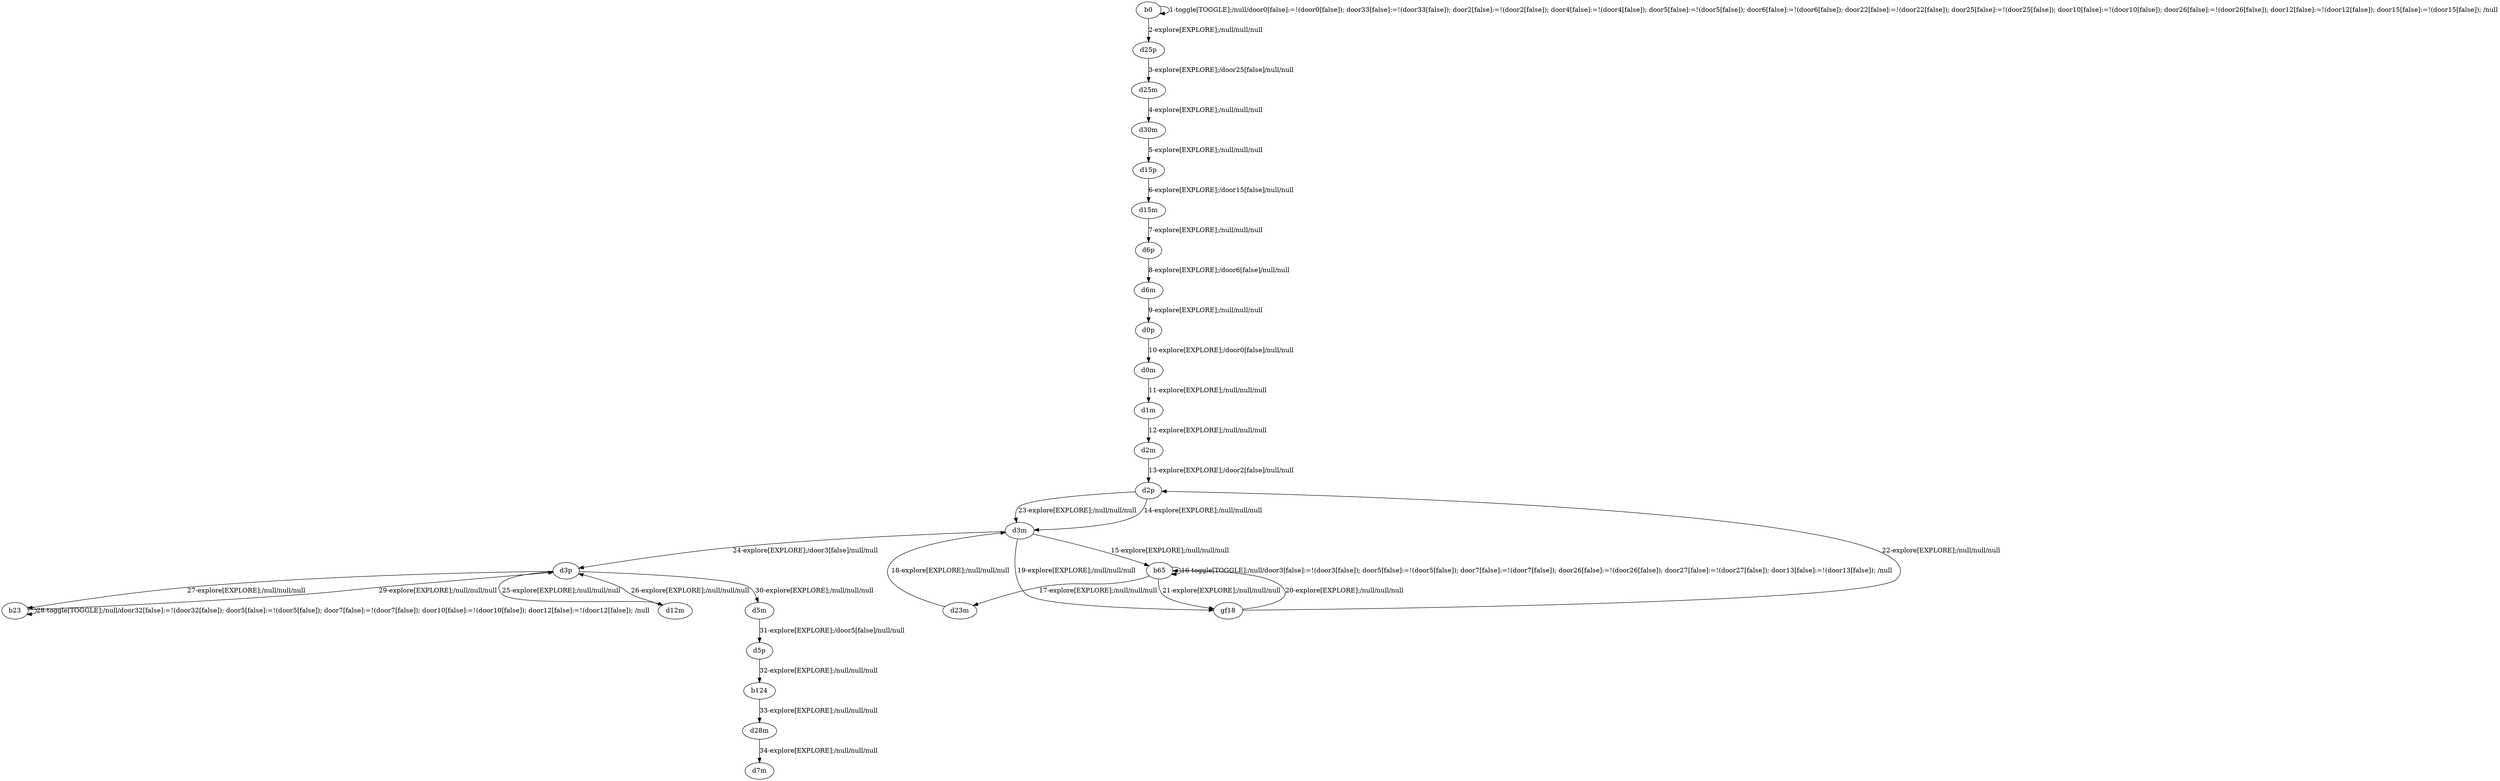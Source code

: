 # Total number of goals covered by this test: 1
# d28m --> d7m

digraph g {
"b0" -> "b0" [label = "1-toggle[TOGGLE];/null/door0[false]:=!(door0[false]); door33[false]:=!(door33[false]); door2[false]:=!(door2[false]); door4[false]:=!(door4[false]); door5[false]:=!(door5[false]); door6[false]:=!(door6[false]); door22[false]:=!(door22[false]); door25[false]:=!(door25[false]); door10[false]:=!(door10[false]); door26[false]:=!(door26[false]); door12[false]:=!(door12[false]); door15[false]:=!(door15[false]); /null"];
"b0" -> "d25p" [label = "2-explore[EXPLORE];/null/null/null"];
"d25p" -> "d25m" [label = "3-explore[EXPLORE];/door25[false]/null/null"];
"d25m" -> "d30m" [label = "4-explore[EXPLORE];/null/null/null"];
"d30m" -> "d15p" [label = "5-explore[EXPLORE];/null/null/null"];
"d15p" -> "d15m" [label = "6-explore[EXPLORE];/door15[false]/null/null"];
"d15m" -> "d6p" [label = "7-explore[EXPLORE];/null/null/null"];
"d6p" -> "d6m" [label = "8-explore[EXPLORE];/door6[false]/null/null"];
"d6m" -> "d0p" [label = "9-explore[EXPLORE];/null/null/null"];
"d0p" -> "d0m" [label = "10-explore[EXPLORE];/door0[false]/null/null"];
"d0m" -> "d1m" [label = "11-explore[EXPLORE];/null/null/null"];
"d1m" -> "d2m" [label = "12-explore[EXPLORE];/null/null/null"];
"d2m" -> "d2p" [label = "13-explore[EXPLORE];/door2[false]/null/null"];
"d2p" -> "d3m" [label = "14-explore[EXPLORE];/null/null/null"];
"d3m" -> "b65" [label = "15-explore[EXPLORE];/null/null/null"];
"b65" -> "b65" [label = "16-toggle[TOGGLE];/null/door3[false]:=!(door3[false]); door5[false]:=!(door5[false]); door7[false]:=!(door7[false]); door26[false]:=!(door26[false]); door27[false]:=!(door27[false]); door13[false]:=!(door13[false]); /null"];
"b65" -> "d23m" [label = "17-explore[EXPLORE];/null/null/null"];
"d23m" -> "d3m" [label = "18-explore[EXPLORE];/null/null/null"];
"d3m" -> "gf18" [label = "19-explore[EXPLORE];/null/null/null"];
"gf18" -> "b65" [label = "20-explore[EXPLORE];/null/null/null"];
"b65" -> "gf18" [label = "21-explore[EXPLORE];/null/null/null"];
"gf18" -> "d2p" [label = "22-explore[EXPLORE];/null/null/null"];
"d2p" -> "d3m" [label = "23-explore[EXPLORE];/null/null/null"];
"d3m" -> "d3p" [label = "24-explore[EXPLORE];/door3[false]/null/null"];
"d3p" -> "d12m" [label = "25-explore[EXPLORE];/null/null/null"];
"d12m" -> "d3p" [label = "26-explore[EXPLORE];/null/null/null"];
"d3p" -> "b23" [label = "27-explore[EXPLORE];/null/null/null"];
"b23" -> "b23" [label = "28-toggle[TOGGLE];/null/door32[false]:=!(door32[false]); door5[false]:=!(door5[false]); door7[false]:=!(door7[false]); door10[false]:=!(door10[false]); door12[false]:=!(door12[false]); /null"];
"b23" -> "d3p" [label = "29-explore[EXPLORE];/null/null/null"];
"d3p" -> "d5m" [label = "30-explore[EXPLORE];/null/null/null"];
"d5m" -> "d5p" [label = "31-explore[EXPLORE];/door5[false]/null/null"];
"d5p" -> "b124" [label = "32-explore[EXPLORE];/null/null/null"];
"b124" -> "d28m" [label = "33-explore[EXPLORE];/null/null/null"];
"d28m" -> "d7m" [label = "34-explore[EXPLORE];/null/null/null"];
}